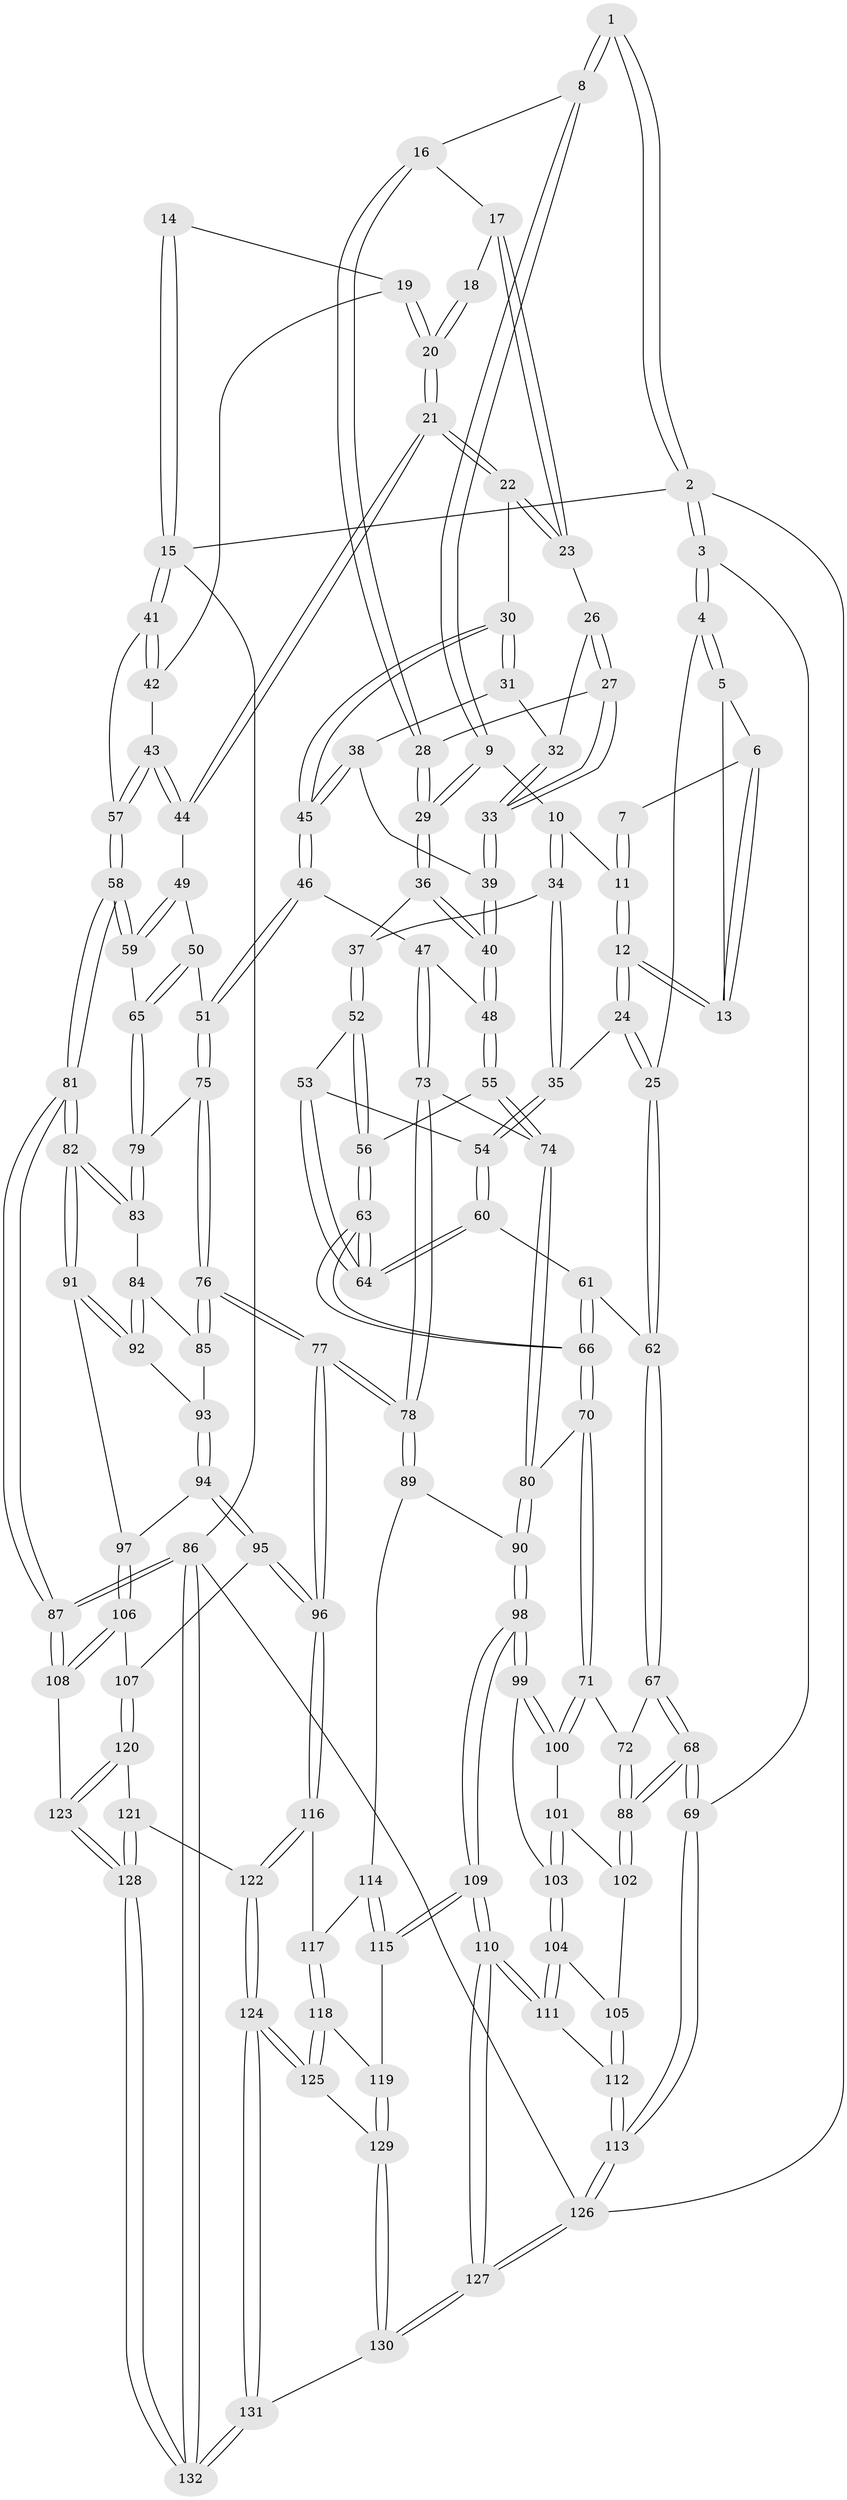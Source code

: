// coarse degree distribution, {3: 0.10869565217391304, 4: 0.21739130434782608, 5: 0.4782608695652174, 6: 0.15217391304347827, 2: 0.010869565217391304, 8: 0.010869565217391304, 11: 0.010869565217391304, 7: 0.010869565217391304}
// Generated by graph-tools (version 1.1) at 2025/06/03/04/25 22:06:19]
// undirected, 132 vertices, 327 edges
graph export_dot {
graph [start="1"]
  node [color=gray90,style=filled];
  1 [pos="+0.13883857968223057+0"];
  2 [pos="+0+0"];
  3 [pos="+0+0.19310922320814314"];
  4 [pos="+0+0.19514931557405918"];
  5 [pos="+0.021303748368217197+0.03600589265674268"];
  6 [pos="+0.048926390717520016+0"];
  7 [pos="+0.11825508320664646+0"];
  8 [pos="+0.33333779424020654+0"];
  9 [pos="+0.31184880870501497+0"];
  10 [pos="+0.27184611481899423+0"];
  11 [pos="+0.0998219829092357+0.07362792804654288"];
  12 [pos="+0.0923622137962559+0.0856169985665979"];
  13 [pos="+0.06980845979873668+0.053329832419912765"];
  14 [pos="+0.9282078078850327+0"];
  15 [pos="+1+0"];
  16 [pos="+0.36305724144478496+0"];
  17 [pos="+0.7109722694151127+0"];
  18 [pos="+0.7694985547913847+0"];
  19 [pos="+0.9178733868825883+0.090821168757728"];
  20 [pos="+0.9087801875430686+0.09511601028252348"];
  21 [pos="+0.8275270561072364+0.14717195861975144"];
  22 [pos="+0.8252115802140103+0.14599845995419825"];
  23 [pos="+0.7143907464790732+0"];
  24 [pos="+0.06351338022230124+0.20851107096739585"];
  25 [pos="+0+0.21176772622349008"];
  26 [pos="+0.6598196170177676+0.008116628454689979"];
  27 [pos="+0.5130375775387437+0.08218871739474483"];
  28 [pos="+0.4843905391965632+0.06545232534183523"];
  29 [pos="+0.4110654456575837+0.18448153803736697"];
  30 [pos="+0.7105103467026942+0.18680186509454152"];
  31 [pos="+0.6537164112089434+0.09057529206339016"];
  32 [pos="+0.6486226033068213+0.057716265647074556"];
  33 [pos="+0.5502679723924828+0.1274585555568045"];
  34 [pos="+0.25648883751356577+0.0877966033596946"];
  35 [pos="+0.10384606205703625+0.22111446988816738"];
  36 [pos="+0.4001470514347844+0.22202286510350733"];
  37 [pos="+0.37157087049340226+0.23120139386257904"];
  38 [pos="+0.6020053139335492+0.15840901954792538"];
  39 [pos="+0.5568857162273901+0.15346630282608376"];
  40 [pos="+0.5065159720002989+0.25406415671535093"];
  41 [pos="+1+0"];
  42 [pos="+0.935743445355898+0.08917109280279985"];
  43 [pos="+1+0.27560767578764744"];
  44 [pos="+0.8527097286302863+0.19606244661790292"];
  45 [pos="+0.6856567396512371+0.2118029182414245"];
  46 [pos="+0.637940138163892+0.3456215930296914"];
  47 [pos="+0.6296832667944389+0.34600891057858424"];
  48 [pos="+0.5651355925253035+0.32585513586177933"];
  49 [pos="+0.8324385032790163+0.2908484733347278"];
  50 [pos="+0.7997408057441489+0.3181974914272523"];
  51 [pos="+0.6553474652556328+0.35620176139163595"];
  52 [pos="+0.34950361669293417+0.25981263523691867"];
  53 [pos="+0.3261778899310819+0.2676478929932146"];
  54 [pos="+0.11130241727642472+0.2296834568051305"];
  55 [pos="+0.43462513378838086+0.42732693020441764"];
  56 [pos="+0.37713674916687323+0.3650424863830336"];
  57 [pos="+1+0.32813212855124635"];
  58 [pos="+1+0.4424897587851177"];
  59 [pos="+0.9870021733877309+0.41000990714617497"];
  60 [pos="+0.12424502672514476+0.2702191878652981"];
  61 [pos="+0.09767006138582965+0.3851972535965166"];
  62 [pos="+0.04664748201642722+0.4290497940858615"];
  63 [pos="+0.23415868572463944+0.4506440659102539"];
  64 [pos="+0.2288814185718133+0.39856188165799655"];
  65 [pos="+0.8447648332281111+0.4386174127171002"];
  66 [pos="+0.22844681162357564+0.483348968884895"];
  67 [pos="+0.042609166074715495+0.4392777101702906"];
  68 [pos="+0+0.5624701234082028"];
  69 [pos="+0+0.5632859345792881"];
  70 [pos="+0.22949045620425557+0.5227858795037992"];
  71 [pos="+0.21128246406172352+0.5346599199691129"];
  72 [pos="+0.17869527884332112+0.5265737662510463"];
  73 [pos="+0.5283868792055461+0.5549016022395726"];
  74 [pos="+0.42335152491453526+0.4996490699709265"];
  75 [pos="+0.7348878671116538+0.49690705342398755"];
  76 [pos="+0.7040329072043943+0.5820816101022336"];
  77 [pos="+0.6210279021624407+0.664848087051491"];
  78 [pos="+0.5932749974912644+0.6521567226171333"];
  79 [pos="+0.783613599563457+0.48714046744283085"];
  80 [pos="+0.3218729428481107+0.5503424100650964"];
  81 [pos="+1+0.5946938127872322"];
  82 [pos="+1+0.6002754001629644"];
  83 [pos="+0.9161199869664921+0.5770941631921848"];
  84 [pos="+0.8205104857395186+0.6117804559126856"];
  85 [pos="+0.7856494542326248+0.6120543676740001"];
  86 [pos="+1+1"];
  87 [pos="+1+0.9136697816765645"];
  88 [pos="+0+0.5770423474599625"];
  89 [pos="+0.4455839873917721+0.6967013291911707"];
  90 [pos="+0.35035532083798854+0.6312558230355791"];
  91 [pos="+0.8710430570156771+0.6752233509741543"];
  92 [pos="+0.8508122394047628+0.6584008328241217"];
  93 [pos="+0.8098686617987507+0.658947584274265"];
  94 [pos="+0.8189583569511574+0.7099557769543037"];
  95 [pos="+0.7271048068062317+0.7288937759853257"];
  96 [pos="+0.6259455332260498+0.6798011219337625"];
  97 [pos="+0.8372814858234491+0.7141139960805084"];
  98 [pos="+0.2642208153760271+0.7920313887450251"];
  99 [pos="+0.19067282825484813+0.6866353015258556"];
  100 [pos="+0.18631373497106493+0.5907113828879091"];
  101 [pos="+0.06378790233751323+0.6415624765752658"];
  102 [pos="+0.021735513127371032+0.6440572721151265"];
  103 [pos="+0.1173366882393015+0.7221174703114125"];
  104 [pos="+0.10163494201813075+0.7419086751687005"];
  105 [pos="+0.05608884616952318+0.7358750450937238"];
  106 [pos="+0.8748422133225845+0.7838203666350344"];
  107 [pos="+0.7642299110292464+0.7825375603138841"];
  108 [pos="+0.9793432146371035+0.867659357890695"];
  109 [pos="+0.27955267240890136+0.8890222488941608"];
  110 [pos="+0.2180333786973617+1"];
  111 [pos="+0.12842430830114346+0.836931095643868"];
  112 [pos="+0.025351259377065945+0.7661818562631165"];
  113 [pos="+0+0.9827708532840508"];
  114 [pos="+0.43113703680156923+0.7314719586914353"];
  115 [pos="+0.33757254952142485+0.8562410675667109"];
  116 [pos="+0.6213700115274534+0.7046165035613551"];
  117 [pos="+0.48451938674678646+0.7961212162009275"];
  118 [pos="+0.4792733741173242+0.8237312256601635"];
  119 [pos="+0.340906997803178+0.856057793877168"];
  120 [pos="+0.7697980954240198+0.8775399418582123"];
  121 [pos="+0.6846381617805306+0.8895826284547987"];
  122 [pos="+0.6112061252513543+0.8754647491173236"];
  123 [pos="+0.822543733015621+0.9031141415630475"];
  124 [pos="+0.6095970440489847+0.877224277450169"];
  125 [pos="+0.5859906583636328+0.8846583707744606"];
  126 [pos="+0+1"];
  127 [pos="+0.17799759177486532+1"];
  128 [pos="+0.7617927077936052+1"];
  129 [pos="+0.5636169370824224+0.8996984736605813"];
  130 [pos="+0.3124685500232007+1"];
  131 [pos="+0.6818397026754964+1"];
  132 [pos="+0.7350777981306765+1"];
  1 -- 2;
  1 -- 2;
  1 -- 8;
  1 -- 8;
  2 -- 3;
  2 -- 3;
  2 -- 15;
  2 -- 126;
  3 -- 4;
  3 -- 4;
  3 -- 69;
  4 -- 5;
  4 -- 5;
  4 -- 25;
  5 -- 6;
  5 -- 13;
  6 -- 7;
  6 -- 13;
  6 -- 13;
  7 -- 11;
  7 -- 11;
  8 -- 9;
  8 -- 9;
  8 -- 16;
  9 -- 10;
  9 -- 29;
  9 -- 29;
  10 -- 11;
  10 -- 34;
  10 -- 34;
  11 -- 12;
  11 -- 12;
  12 -- 13;
  12 -- 13;
  12 -- 24;
  12 -- 24;
  14 -- 15;
  14 -- 15;
  14 -- 19;
  15 -- 41;
  15 -- 41;
  15 -- 86;
  16 -- 17;
  16 -- 28;
  16 -- 28;
  17 -- 18;
  17 -- 23;
  17 -- 23;
  18 -- 20;
  18 -- 20;
  19 -- 20;
  19 -- 20;
  19 -- 42;
  20 -- 21;
  20 -- 21;
  21 -- 22;
  21 -- 22;
  21 -- 44;
  21 -- 44;
  22 -- 23;
  22 -- 23;
  22 -- 30;
  23 -- 26;
  24 -- 25;
  24 -- 25;
  24 -- 35;
  25 -- 62;
  25 -- 62;
  26 -- 27;
  26 -- 27;
  26 -- 32;
  27 -- 28;
  27 -- 33;
  27 -- 33;
  28 -- 29;
  28 -- 29;
  29 -- 36;
  29 -- 36;
  30 -- 31;
  30 -- 31;
  30 -- 45;
  30 -- 45;
  31 -- 32;
  31 -- 38;
  32 -- 33;
  32 -- 33;
  33 -- 39;
  33 -- 39;
  34 -- 35;
  34 -- 35;
  34 -- 37;
  35 -- 54;
  35 -- 54;
  36 -- 37;
  36 -- 40;
  36 -- 40;
  37 -- 52;
  37 -- 52;
  38 -- 39;
  38 -- 45;
  38 -- 45;
  39 -- 40;
  39 -- 40;
  40 -- 48;
  40 -- 48;
  41 -- 42;
  41 -- 42;
  41 -- 57;
  42 -- 43;
  43 -- 44;
  43 -- 44;
  43 -- 57;
  43 -- 57;
  44 -- 49;
  45 -- 46;
  45 -- 46;
  46 -- 47;
  46 -- 51;
  46 -- 51;
  47 -- 48;
  47 -- 73;
  47 -- 73;
  48 -- 55;
  48 -- 55;
  49 -- 50;
  49 -- 59;
  49 -- 59;
  50 -- 51;
  50 -- 65;
  50 -- 65;
  51 -- 75;
  51 -- 75;
  52 -- 53;
  52 -- 56;
  52 -- 56;
  53 -- 54;
  53 -- 64;
  53 -- 64;
  54 -- 60;
  54 -- 60;
  55 -- 56;
  55 -- 74;
  55 -- 74;
  56 -- 63;
  56 -- 63;
  57 -- 58;
  57 -- 58;
  58 -- 59;
  58 -- 59;
  58 -- 81;
  58 -- 81;
  59 -- 65;
  60 -- 61;
  60 -- 64;
  60 -- 64;
  61 -- 62;
  61 -- 66;
  61 -- 66;
  62 -- 67;
  62 -- 67;
  63 -- 64;
  63 -- 64;
  63 -- 66;
  63 -- 66;
  65 -- 79;
  65 -- 79;
  66 -- 70;
  66 -- 70;
  67 -- 68;
  67 -- 68;
  67 -- 72;
  68 -- 69;
  68 -- 69;
  68 -- 88;
  68 -- 88;
  69 -- 113;
  69 -- 113;
  70 -- 71;
  70 -- 71;
  70 -- 80;
  71 -- 72;
  71 -- 100;
  71 -- 100;
  72 -- 88;
  72 -- 88;
  73 -- 74;
  73 -- 78;
  73 -- 78;
  74 -- 80;
  74 -- 80;
  75 -- 76;
  75 -- 76;
  75 -- 79;
  76 -- 77;
  76 -- 77;
  76 -- 85;
  76 -- 85;
  77 -- 78;
  77 -- 78;
  77 -- 96;
  77 -- 96;
  78 -- 89;
  78 -- 89;
  79 -- 83;
  79 -- 83;
  80 -- 90;
  80 -- 90;
  81 -- 82;
  81 -- 82;
  81 -- 87;
  81 -- 87;
  82 -- 83;
  82 -- 83;
  82 -- 91;
  82 -- 91;
  83 -- 84;
  84 -- 85;
  84 -- 92;
  84 -- 92;
  85 -- 93;
  86 -- 87;
  86 -- 87;
  86 -- 132;
  86 -- 132;
  86 -- 126;
  87 -- 108;
  87 -- 108;
  88 -- 102;
  88 -- 102;
  89 -- 90;
  89 -- 114;
  90 -- 98;
  90 -- 98;
  91 -- 92;
  91 -- 92;
  91 -- 97;
  92 -- 93;
  93 -- 94;
  93 -- 94;
  94 -- 95;
  94 -- 95;
  94 -- 97;
  95 -- 96;
  95 -- 96;
  95 -- 107;
  96 -- 116;
  96 -- 116;
  97 -- 106;
  97 -- 106;
  98 -- 99;
  98 -- 99;
  98 -- 109;
  98 -- 109;
  99 -- 100;
  99 -- 100;
  99 -- 103;
  100 -- 101;
  101 -- 102;
  101 -- 103;
  101 -- 103;
  102 -- 105;
  103 -- 104;
  103 -- 104;
  104 -- 105;
  104 -- 111;
  104 -- 111;
  105 -- 112;
  105 -- 112;
  106 -- 107;
  106 -- 108;
  106 -- 108;
  107 -- 120;
  107 -- 120;
  108 -- 123;
  109 -- 110;
  109 -- 110;
  109 -- 115;
  109 -- 115;
  110 -- 111;
  110 -- 111;
  110 -- 127;
  110 -- 127;
  111 -- 112;
  112 -- 113;
  112 -- 113;
  113 -- 126;
  113 -- 126;
  114 -- 115;
  114 -- 115;
  114 -- 117;
  115 -- 119;
  116 -- 117;
  116 -- 122;
  116 -- 122;
  117 -- 118;
  117 -- 118;
  118 -- 119;
  118 -- 125;
  118 -- 125;
  119 -- 129;
  119 -- 129;
  120 -- 121;
  120 -- 123;
  120 -- 123;
  121 -- 122;
  121 -- 128;
  121 -- 128;
  122 -- 124;
  122 -- 124;
  123 -- 128;
  123 -- 128;
  124 -- 125;
  124 -- 125;
  124 -- 131;
  124 -- 131;
  125 -- 129;
  126 -- 127;
  126 -- 127;
  127 -- 130;
  127 -- 130;
  128 -- 132;
  128 -- 132;
  129 -- 130;
  129 -- 130;
  130 -- 131;
  131 -- 132;
  131 -- 132;
}

